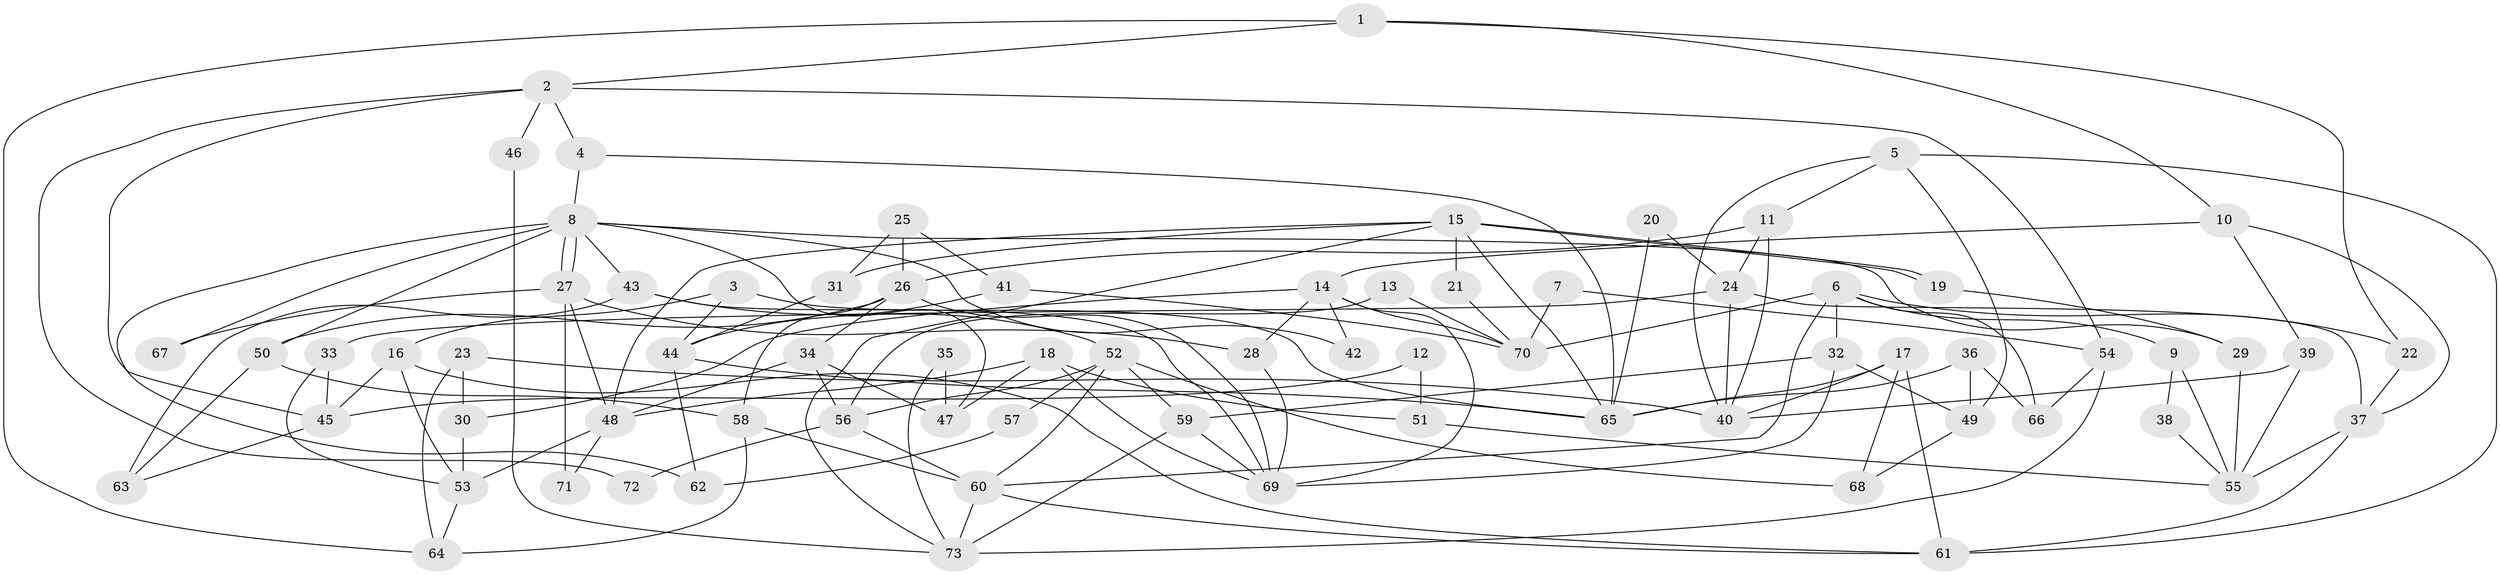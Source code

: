 // coarse degree distribution, {1: 0.034482758620689655, 7: 0.20689655172413793, 2: 0.13793103448275862, 6: 0.13793103448275862, 3: 0.1724137931034483, 4: 0.1724137931034483, 5: 0.06896551724137931, 10: 0.034482758620689655, 8: 0.034482758620689655}
// Generated by graph-tools (version 1.1) at 2025/54/03/04/25 21:54:32]
// undirected, 73 vertices, 146 edges
graph export_dot {
graph [start="1"]
  node [color=gray90,style=filled];
  1;
  2;
  3;
  4;
  5;
  6;
  7;
  8;
  9;
  10;
  11;
  12;
  13;
  14;
  15;
  16;
  17;
  18;
  19;
  20;
  21;
  22;
  23;
  24;
  25;
  26;
  27;
  28;
  29;
  30;
  31;
  32;
  33;
  34;
  35;
  36;
  37;
  38;
  39;
  40;
  41;
  42;
  43;
  44;
  45;
  46;
  47;
  48;
  49;
  50;
  51;
  52;
  53;
  54;
  55;
  56;
  57;
  58;
  59;
  60;
  61;
  62;
  63;
  64;
  65;
  66;
  67;
  68;
  69;
  70;
  71;
  72;
  73;
  1 -- 2;
  1 -- 64;
  1 -- 10;
  1 -- 22;
  2 -- 4;
  2 -- 45;
  2 -- 46;
  2 -- 54;
  2 -- 72;
  3 -- 44;
  3 -- 65;
  3 -- 16;
  4 -- 65;
  4 -- 8;
  5 -- 40;
  5 -- 61;
  5 -- 11;
  5 -- 49;
  6 -- 60;
  6 -- 66;
  6 -- 9;
  6 -- 22;
  6 -- 32;
  6 -- 70;
  7 -- 70;
  7 -- 54;
  8 -- 27;
  8 -- 27;
  8 -- 43;
  8 -- 29;
  8 -- 42;
  8 -- 47;
  8 -- 50;
  8 -- 62;
  8 -- 67;
  9 -- 55;
  9 -- 38;
  10 -- 37;
  10 -- 14;
  10 -- 39;
  11 -- 26;
  11 -- 24;
  11 -- 40;
  12 -- 45;
  12 -- 51;
  13 -- 56;
  13 -- 70;
  14 -- 69;
  14 -- 28;
  14 -- 30;
  14 -- 42;
  14 -- 70;
  15 -- 19;
  15 -- 19;
  15 -- 48;
  15 -- 21;
  15 -- 31;
  15 -- 65;
  15 -- 73;
  16 -- 53;
  16 -- 45;
  16 -- 61;
  17 -- 61;
  17 -- 40;
  17 -- 65;
  17 -- 68;
  18 -- 69;
  18 -- 48;
  18 -- 47;
  18 -- 51;
  19 -- 29;
  20 -- 65;
  20 -- 24;
  21 -- 70;
  22 -- 37;
  23 -- 64;
  23 -- 40;
  23 -- 30;
  24 -- 37;
  24 -- 33;
  24 -- 40;
  25 -- 26;
  25 -- 31;
  25 -- 41;
  26 -- 50;
  26 -- 34;
  26 -- 58;
  26 -- 69;
  27 -- 28;
  27 -- 48;
  27 -- 67;
  27 -- 71;
  28 -- 69;
  29 -- 55;
  30 -- 53;
  31 -- 44;
  32 -- 49;
  32 -- 59;
  32 -- 69;
  33 -- 45;
  33 -- 53;
  34 -- 48;
  34 -- 47;
  34 -- 56;
  35 -- 47;
  35 -- 73;
  36 -- 65;
  36 -- 49;
  36 -- 66;
  37 -- 61;
  37 -- 55;
  38 -- 55;
  39 -- 40;
  39 -- 55;
  41 -- 70;
  41 -- 44;
  43 -- 69;
  43 -- 52;
  43 -- 63;
  44 -- 65;
  44 -- 62;
  45 -- 63;
  46 -- 73;
  48 -- 53;
  48 -- 71;
  49 -- 68;
  50 -- 58;
  50 -- 63;
  51 -- 55;
  52 -- 59;
  52 -- 56;
  52 -- 57;
  52 -- 60;
  52 -- 68;
  53 -- 64;
  54 -- 73;
  54 -- 66;
  56 -- 60;
  56 -- 72;
  57 -- 62;
  58 -- 60;
  58 -- 64;
  59 -- 69;
  59 -- 73;
  60 -- 73;
  60 -- 61;
}
